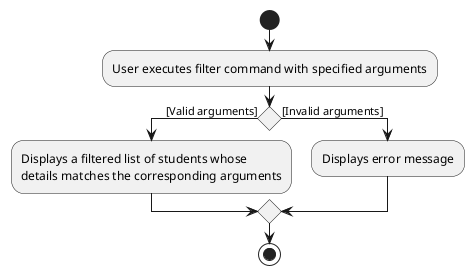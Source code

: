 FilterCommandActivityDiagram.puml
@startuml
'https://plantuml.com/activity-diagram-beta

start
:User executes filter command with specified arguments;
if () then ([Valid arguments])
    :Displays a filtered list of students whose
    details matches the corresponding arguments;
else ([Invalid arguments])
    :Displays error message;
endif

stop

@enduml

